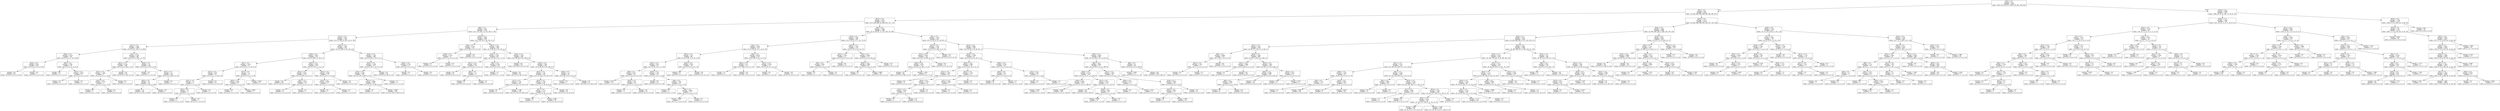 digraph Tree {
node [shape=box] ;
0 [label="X[2] <= 0.5\nentropy = 3.17\nsamples = 8798\nvalue = [995, 976, 976, 971, 1000, 978, 981, 959, 962]"] ;
1 [label="X[5] <= 0.5\nentropy = 2.97\nsamples = 6923\nvalue = [0, 934, 945, 950, 438, 905, 942, 892, 917]"] ;
0 -> 1 [labeldistance=2.5, labelangle=45, headlabel="True"] ;
2 [label="X[23] <= 0.5\nentropy = 2.591\nsamples = 3513\nvalue = [0, 0, 449, 460, 33, 646, 405, 747, 773]"] ;
1 -> 2 ;
3 [label="X[8] <= 0.5\nentropy = 2.28\nsamples = 2224\nvalue = [0, 0, 323, 365, 12, 514, 305, 0, 705]"] ;
2 -> 3 ;
4 [label="X[11] <= 0.5\nentropy = 1.815\nsamples = 1591\nvalue = [0, 0, 0, 309, 10, 455, 114, 0, 703]"] ;
3 -> 4 ;
5 [label="X[17] <= 0.5\nentropy = 1.238\nsamples = 1090\nvalue = [0, 0, 0, 0, 6, 314, 75, 0, 695]"] ;
4 -> 5 ;
6 [label="X[20] <= 0.5\nentropy = 0.514\nsamples = 701\nvalue = [0, 0, 0, 0, 2, 0, 74, 0, 625]"] ;
5 -> 6 ;
7 [label="X[24] <= 0.5\nentropy = 0.031\nsamples = 623\nvalue = [0, 0, 0, 0, 2, 0, 0, 0, 621]"] ;
6 -> 7 ;
8 [label="entropy = 0.0\nsamples = 621\nvalue = [0, 0, 0, 0, 0, 0, 0, 0, 621]"] ;
7 -> 8 ;
9 [label="entropy = 0.0\nsamples = 2\nvalue = [0, 0, 0, 0, 2, 0, 0, 0, 0]"] ;
7 -> 9 ;
10 [label="X[9] <= 0.5\nentropy = 0.292\nsamples = 78\nvalue = [0, 0, 0, 0, 0, 0, 74, 0, 4]"] ;
6 -> 10 ;
11 [label="entropy = 0.0\nsamples = 72\nvalue = [0, 0, 0, 0, 0, 0, 72, 0, 0]"] ;
10 -> 11 ;
12 [label="X[13] <= 0.5\nentropy = 0.918\nsamples = 6\nvalue = [0, 0, 0, 0, 0, 0, 2, 0, 4]"] ;
10 -> 12 ;
13 [label="entropy = 0.0\nsamples = 4\nvalue = [0, 0, 0, 0, 0, 0, 0, 0, 4]"] ;
12 -> 13 ;
14 [label="entropy = 0.0\nsamples = 2\nvalue = [0, 0, 0, 0, 0, 0, 2, 0, 0]"] ;
12 -> 14 ;
15 [label="X[1] <= 0.5\nentropy = 0.785\nsamples = 389\nvalue = [0, 0, 0, 0, 4, 314, 1, 0, 70]"] ;
5 -> 15 ;
16 [label="X[13] <= 0.5\nentropy = 0.156\nsamples = 249\nvalue = [0, 0, 0, 0, 4, 244, 1, 0, 0]"] ;
15 -> 16 ;
17 [label="X[21] <= 0.5\nentropy = 1.406\nsamples = 8\nvalue = [0, 0, 0, 0, 4, 3, 1, 0, 0]"] ;
16 -> 17 ;
18 [label="X[14] <= 0.5\nentropy = 0.722\nsamples = 5\nvalue = [0, 0, 0, 0, 4, 0, 1, 0, 0]"] ;
17 -> 18 ;
19 [label="entropy = 0.0\nsamples = 1\nvalue = [0, 0, 0, 0, 0, 0, 1, 0, 0]"] ;
18 -> 19 ;
20 [label="entropy = 0.0\nsamples = 4\nvalue = [0, 0, 0, 0, 4, 0, 0, 0, 0]"] ;
18 -> 20 ;
21 [label="entropy = 0.0\nsamples = 3\nvalue = [0, 0, 0, 0, 0, 3, 0, 0, 0]"] ;
17 -> 21 ;
22 [label="entropy = 0.0\nsamples = 241\nvalue = [0, 0, 0, 0, 0, 241, 0, 0, 0]"] ;
16 -> 22 ;
23 [label="X[26] <= 0.5\nentropy = 1.0\nsamples = 140\nvalue = [0, 0, 0, 0, 0, 70, 0, 0, 70]"] ;
15 -> 23 ;
24 [label="entropy = 0.0\nsamples = 2\nvalue = [0, 0, 0, 0, 0, 2, 0, 0, 0]"] ;
23 -> 24 ;
25 [label="X[13] <= 0.5\nentropy = 1.0\nsamples = 138\nvalue = [0, 0, 0, 0, 0, 68, 0, 0, 70]"] ;
23 -> 25 ;
26 [label="X[20] <= 0.5\nentropy = 1.0\nsamples = 137\nvalue = [0, 0, 0, 0, 0, 68, 0, 0, 69]"] ;
25 -> 26 ;
27 [label="entropy = 1.0\nsamples = 136\nvalue = [0, 0, 0, 0, 0, 67, 0, 0, 69]"] ;
26 -> 27 ;
28 [label="entropy = 0.0\nsamples = 1\nvalue = [0, 0, 0, 0, 0, 1, 0, 0, 0]"] ;
26 -> 28 ;
29 [label="entropy = 0.0\nsamples = 1\nvalue = [0, 0, 0, 0, 0, 0, 0, 0, 1]"] ;
25 -> 29 ;
30 [label="X[18] <= 0.5\nentropy = 1.382\nsamples = 501\nvalue = [0, 0, 0, 309, 4, 141, 39, 0, 8]"] ;
4 -> 30 ;
31 [label="X[19] <= 0.5\nentropy = 0.875\nsamples = 235\nvalue = [0, 0, 0, 189, 2, 4, 39, 0, 1]"] ;
30 -> 31 ;
32 [label="X[1] <= 0.5\nentropy = 1.059\nsamples = 52\nvalue = [0, 0, 0, 10, 1, 2, 39, 0, 0]"] ;
31 -> 32 ;
33 [label="X[17] <= 0.5\nentropy = 0.48\nsamples = 37\nvalue = [0, 0, 0, 2, 1, 0, 34, 0, 0]"] ;
32 -> 33 ;
34 [label="X[21] <= 0.5\nentropy = 1.5\nsamples = 4\nvalue = [0, 0, 0, 2, 1, 0, 1, 0, 0]"] ;
33 -> 34 ;
35 [label="X[14] <= 0.5\nentropy = 1.0\nsamples = 2\nvalue = [0, 0, 0, 0, 1, 0, 1, 0, 0]"] ;
34 -> 35 ;
36 [label="entropy = 0.0\nsamples = 1\nvalue = [0, 0, 0, 0, 0, 0, 1, 0, 0]"] ;
35 -> 36 ;
37 [label="entropy = 0.0\nsamples = 1\nvalue = [0, 0, 0, 0, 1, 0, 0, 0, 0]"] ;
35 -> 37 ;
38 [label="entropy = 0.0\nsamples = 2\nvalue = [0, 0, 0, 2, 0, 0, 0, 0, 0]"] ;
34 -> 38 ;
39 [label="entropy = 0.0\nsamples = 33\nvalue = [0, 0, 0, 0, 0, 0, 33, 0, 0]"] ;
33 -> 39 ;
40 [label="X[17] <= 0.5\nentropy = 1.4\nsamples = 15\nvalue = [0, 0, 0, 8, 0, 2, 5, 0, 0]"] ;
32 -> 40 ;
41 [label="X[24] <= 0.5\nentropy = 0.991\nsamples = 9\nvalue = [0, 0, 0, 4, 0, 0, 5, 0, 0]"] ;
40 -> 41 ;
42 [label="entropy = 0.0\nsamples = 2\nvalue = [0, 0, 0, 0, 0, 0, 2, 0, 0]"] ;
41 -> 42 ;
43 [label="entropy = 0.985\nsamples = 7\nvalue = [0, 0, 0, 4, 0, 0, 3, 0, 0]"] ;
41 -> 43 ;
44 [label="entropy = 0.918\nsamples = 6\nvalue = [0, 0, 0, 4, 0, 2, 0, 0, 0]"] ;
40 -> 44 ;
45 [label="X[25] <= 0.5\nentropy = 0.185\nsamples = 183\nvalue = [0, 0, 0, 179, 1, 2, 0, 0, 1]"] ;
31 -> 45 ;
46 [label="X[22] <= 0.5\nentropy = 0.052\nsamples = 170\nvalue = [0, 0, 0, 169, 0, 0, 0, 0, 1]"] ;
45 -> 46 ;
47 [label="entropy = 0.0\nsamples = 158\nvalue = [0, 0, 0, 158, 0, 0, 0, 0, 0]"] ;
46 -> 47 ;
48 [label="X[0] <= 0.5\nentropy = 0.414\nsamples = 12\nvalue = [0, 0, 0, 11, 0, 0, 0, 0, 1]"] ;
46 -> 48 ;
49 [label="entropy = 0.0\nsamples = 11\nvalue = [0, 0, 0, 11, 0, 0, 0, 0, 0]"] ;
48 -> 49 ;
50 [label="entropy = 0.0\nsamples = 1\nvalue = [0, 0, 0, 0, 0, 0, 0, 0, 1]"] ;
48 -> 50 ;
51 [label="X[15] <= 0.5\nentropy = 0.991\nsamples = 13\nvalue = [0, 0, 0, 10, 1, 2, 0, 0, 0]"] ;
45 -> 51 ;
52 [label="X[16] <= 0.5\nentropy = 0.918\nsamples = 3\nvalue = [0, 0, 0, 0, 1, 2, 0, 0, 0]"] ;
51 -> 52 ;
53 [label="entropy = 0.0\nsamples = 2\nvalue = [0, 0, 0, 0, 0, 2, 0, 0, 0]"] ;
52 -> 53 ;
54 [label="entropy = 0.0\nsamples = 1\nvalue = [0, 0, 0, 0, 1, 0, 0, 0, 0]"] ;
52 -> 54 ;
55 [label="entropy = 0.0\nsamples = 10\nvalue = [0, 0, 0, 10, 0, 0, 0, 0, 0]"] ;
51 -> 55 ;
56 [label="X[16] <= 0.5\nentropy = 1.202\nsamples = 266\nvalue = [0, 0, 0, 120, 2, 137, 0, 0, 7]"] ;
30 -> 56 ;
57 [label="X[25] <= 0.5\nentropy = 1.054\nsamples = 257\nvalue = [0, 0, 0, 118, 2, 137, 0, 0, 0]"] ;
56 -> 57 ;
58 [label="X[14] <= 0.5\nentropy = 1.062\nsamples = 229\nvalue = [0, 0, 0, 118, 2, 109, 0, 0, 0]"] ;
57 -> 58 ;
59 [label="X[12] <= 0.5\nentropy = 0.999\nsamples = 225\nvalue = [0, 0, 0, 117, 0, 108, 0, 0, 0]"] ;
58 -> 59 ;
60 [label="entropy = 0.0\nsamples = 1\nvalue = [0, 0, 0, 1, 0, 0, 0, 0, 0]"] ;
59 -> 60 ;
61 [label="entropy = 0.999\nsamples = 224\nvalue = [0, 0, 0, 116, 0, 108, 0, 0, 0]"] ;
59 -> 61 ;
62 [label="entropy = 1.5\nsamples = 4\nvalue = [0, 0, 0, 1, 2, 1, 0, 0, 0]"] ;
58 -> 62 ;
63 [label="entropy = 0.0\nsamples = 28\nvalue = [0, 0, 0, 0, 0, 28, 0, 0, 0]"] ;
57 -> 63 ;
64 [label="X[24] <= 0.5\nentropy = 0.764\nsamples = 9\nvalue = [0, 0, 0, 2, 0, 0, 0, 0, 7]"] ;
56 -> 64 ;
65 [label="entropy = 0.0\nsamples = 7\nvalue = [0, 0, 0, 0, 0, 0, 0, 0, 7]"] ;
64 -> 65 ;
66 [label="entropy = 0.0\nsamples = 2\nvalue = [0, 0, 0, 2, 0, 0, 0, 0, 0]"] ;
64 -> 66 ;
67 [label="X[20] <= 0.5\nentropy = 1.698\nsamples = 633\nvalue = [0, 0, 323, 56, 2, 59, 191, 0, 2]"] ;
3 -> 67 ;
68 [label="X[4] <= 0.5\nentropy = 0.125\nsamples = 233\nvalue = [0, 0, 229, 0, 0, 4, 0, 0, 0]"] ;
67 -> 68 ;
69 [label="X[18] <= 0.5\nentropy = 0.702\nsamples = 21\nvalue = [0, 0, 17, 0, 0, 4, 0, 0, 0]"] ;
68 -> 69 ;
70 [label="entropy = 0.0\nsamples = 4\nvalue = [0, 0, 0, 0, 0, 4, 0, 0, 0]"] ;
69 -> 70 ;
71 [label="entropy = 0.0\nsamples = 17\nvalue = [0, 0, 17, 0, 0, 0, 0, 0, 0]"] ;
69 -> 71 ;
72 [label="entropy = 0.0\nsamples = 212\nvalue = [0, 0, 212, 0, 0, 0, 0, 0, 0]"] ;
68 -> 72 ;
73 [label="X[12] <= 0.5\nentropy = 1.867\nsamples = 400\nvalue = [0, 0, 94, 56, 2, 55, 191, 0, 2]"] ;
67 -> 73 ;
74 [label="X[10] <= 0.5\nentropy = 1.407\nsamples = 60\nvalue = [0, 0, 0, 20, 2, 35, 1, 0, 2]"] ;
73 -> 74 ;
75 [label="X[17] <= 0.5\nentropy = 0.817\nsamples = 24\nvalue = [0, 0, 0, 20, 2, 0, 0, 0, 2]"] ;
74 -> 75 ;
76 [label="entropy = 0.0\nsamples = 20\nvalue = [0, 0, 0, 20, 0, 0, 0, 0, 0]"] ;
75 -> 76 ;
77 [label="X[0] <= 0.5\nentropy = 1.0\nsamples = 4\nvalue = [0, 0, 0, 0, 2, 0, 0, 0, 2]"] ;
75 -> 77 ;
78 [label="entropy = 0.0\nsamples = 2\nvalue = [0, 0, 0, 0, 0, 0, 0, 0, 2]"] ;
77 -> 78 ;
79 [label="entropy = 0.0\nsamples = 2\nvalue = [0, 0, 0, 0, 2, 0, 0, 0, 0]"] ;
77 -> 79 ;
80 [label="X[4] <= 0.5\nentropy = 0.183\nsamples = 36\nvalue = [0, 0, 0, 0, 0, 35, 1, 0, 0]"] ;
74 -> 80 ;
81 [label="entropy = 1.0\nsamples = 2\nvalue = [0, 0, 0, 0, 0, 1, 1, 0, 0]"] ;
80 -> 81 ;
82 [label="entropy = 0.0\nsamples = 34\nvalue = [0, 0, 0, 0, 0, 34, 0, 0, 0]"] ;
80 -> 82 ;
83 [label="X[22] <= 0.5\nentropy = 1.565\nsamples = 340\nvalue = [0, 0, 94, 36, 0, 20, 190, 0, 0]"] ;
73 -> 83 ;
84 [label="entropy = 0.0\nsamples = 38\nvalue = [0, 0, 38, 0, 0, 0, 0, 0, 0]"] ;
83 -> 84 ;
85 [label="X[16] <= 0.5\nentropy = 1.497\nsamples = 302\nvalue = [0, 0, 56, 36, 0, 20, 190, 0, 0]"] ;
83 -> 85 ;
86 [label="X[25] <= 0.5\nentropy = 1.36\nsamples = 210\nvalue = [0, 0, 11, 36, 0, 20, 143, 0, 0]"] ;
85 -> 86 ;
87 [label="X[17] <= 0.5\nentropy = 1.231\nsamples = 162\nvalue = [0, 0, 11, 34, 0, 4, 113, 0, 0]"] ;
86 -> 87 ;
88 [label="entropy = 0.0\nsamples = 4\nvalue = [0, 0, 0, 0, 0, 0, 4, 0, 0]"] ;
87 -> 88 ;
89 [label="entropy = 1.248\nsamples = 158\nvalue = [0, 0, 11, 34, 0, 4, 109, 0, 0]"] ;
87 -> 89 ;
90 [label="X[10] <= 0.5\nentropy = 1.143\nsamples = 48\nvalue = [0, 0, 0, 2, 0, 16, 30, 0, 0]"] ;
86 -> 90 ;
91 [label="X[1] <= 0.5\nentropy = 1.272\nsamples = 32\nvalue = [0, 0, 0, 2, 0, 16, 14, 0, 0]"] ;
90 -> 91 ;
92 [label="entropy = 0.0\nsamples = 2\nvalue = [0, 0, 0, 2, 0, 0, 0, 0, 0]"] ;
91 -> 92 ;
93 [label="entropy = 0.997\nsamples = 30\nvalue = [0, 0, 0, 0, 0, 16, 14, 0, 0]"] ;
91 -> 93 ;
94 [label="entropy = 0.0\nsamples = 16\nvalue = [0, 0, 0, 0, 0, 0, 16, 0, 0]"] ;
90 -> 94 ;
95 [label="X[26] <= 0.5\nentropy = 1.0\nsamples = 92\nvalue = [0, 0, 45, 0, 0, 0, 47, 0, 0]"] ;
85 -> 95 ;
96 [label="entropy = 0.0\nsamples = 1\nvalue = [0, 0, 0, 0, 0, 0, 1, 0, 0]"] ;
95 -> 96 ;
97 [label="entropy = 1.0\nsamples = 91\nvalue = [0, 0, 45, 0, 0, 0, 46, 0, 0]"] ;
95 -> 97 ;
98 [label="X[0] <= 0.5\nentropy = 2.005\nsamples = 1289\nvalue = [0, 0, 126, 95, 21, 132, 100, 747, 68]"] ;
2 -> 98 ;
99 [label="X[16] <= 0.5\nentropy = 2.383\nsamples = 364\nvalue = [0, 0, 118, 52, 12, 1, 41, 73, 67]"] ;
98 -> 99 ;
100 [label="X[4] <= 0.5\nentropy = 2.039\nsamples = 232\nvalue = [0, 0, 118, 42, 12, 1, 33, 6, 20]"] ;
99 -> 100 ;
101 [label="X[10] <= 0.5\nentropy = 2.34\nsamples = 98\nvalue = [0, 0, 9, 20, 12, 0, 33, 4, 20]"] ;
100 -> 101 ;
102 [label="X[13] <= 0.5\nentropy = 2.012\nsamples = 62\nvalue = [0, 0, 9, 20, 12, 0, 1, 0, 20]"] ;
101 -> 102 ;
103 [label="X[8] <= 0.5\nentropy = 0.971\nsamples = 30\nvalue = [0, 0, 0, 18, 12, 0, 0, 0, 0]"] ;
102 -> 103 ;
104 [label="entropy = 0.414\nsamples = 12\nvalue = [0, 0, 0, 1, 11, 0, 0, 0, 0]"] ;
103 -> 104 ;
105 [label="X[19] <= 0.5\nentropy = 0.31\nsamples = 18\nvalue = [0, 0, 0, 17, 1, 0, 0, 0, 0]"] ;
103 -> 105 ;
106 [label="entropy = 1.0\nsamples = 2\nvalue = [0, 0, 0, 1, 1, 0, 0, 0, 0]"] ;
105 -> 106 ;
107 [label="entropy = 0.0\nsamples = 16\nvalue = [0, 0, 0, 16, 0, 0, 0, 0, 0]"] ;
105 -> 107 ;
108 [label="X[24] <= 0.5\nentropy = 1.345\nsamples = 32\nvalue = [0, 0, 9, 2, 0, 0, 1, 0, 20]"] ;
102 -> 108 ;
109 [label="entropy = 0.0\nsamples = 20\nvalue = [0, 0, 0, 0, 0, 0, 0, 0, 20]"] ;
108 -> 109 ;
110 [label="X[8] <= 0.5\nentropy = 1.041\nsamples = 12\nvalue = [0, 0, 9, 2, 0, 0, 1, 0, 0]"] ;
108 -> 110 ;
111 [label="entropy = 0.0\nsamples = 1\nvalue = [0, 0, 0, 0, 0, 0, 1, 0, 0]"] ;
110 -> 111 ;
112 [label="X[9] <= 0.5\nentropy = 0.684\nsamples = 11\nvalue = [0, 0, 9, 2, 0, 0, 0, 0, 0]"] ;
110 -> 112 ;
113 [label="entropy = 0.863\nsamples = 7\nvalue = [0, 0, 5, 2, 0, 0, 0, 0, 0]"] ;
112 -> 113 ;
114 [label="entropy = 0.0\nsamples = 4\nvalue = [0, 0, 4, 0, 0, 0, 0, 0, 0]"] ;
112 -> 114 ;
115 [label="X[20] <= 0.5\nentropy = 0.503\nsamples = 36\nvalue = [0, 0, 0, 0, 0, 0, 32, 4, 0]"] ;
101 -> 115 ;
116 [label="entropy = 0.0\nsamples = 4\nvalue = [0, 0, 0, 0, 0, 0, 0, 4, 0]"] ;
115 -> 116 ;
117 [label="entropy = 0.0\nsamples = 32\nvalue = [0, 0, 0, 0, 0, 0, 32, 0, 0]"] ;
115 -> 117 ;
118 [label="X[6] <= 0.5\nentropy = 0.814\nsamples = 134\nvalue = [0, 0, 109, 22, 0, 1, 0, 2, 0]"] ;
100 -> 118 ;
119 [label="X[26] <= 0.5\nentropy = 0.13\nsamples = 111\nvalue = [0, 0, 109, 0, 0, 0, 0, 2, 0]"] ;
118 -> 119 ;
120 [label="entropy = 1.0\nsamples = 4\nvalue = [0, 0, 2, 0, 0, 0, 0, 2, 0]"] ;
119 -> 120 ;
121 [label="entropy = 0.0\nsamples = 107\nvalue = [0, 0, 107, 0, 0, 0, 0, 0, 0]"] ;
119 -> 121 ;
122 [label="X[11] <= 0.5\nentropy = 0.258\nsamples = 23\nvalue = [0, 0, 0, 22, 0, 1, 0, 0, 0]"] ;
118 -> 122 ;
123 [label="entropy = 0.0\nsamples = 1\nvalue = [0, 0, 0, 0, 0, 1, 0, 0, 0]"] ;
122 -> 123 ;
124 [label="entropy = 0.0\nsamples = 22\nvalue = [0, 0, 0, 22, 0, 0, 0, 0, 0]"] ;
122 -> 124 ;
125 [label="X[19] <= 0.5\nentropy = 1.554\nsamples = 132\nvalue = [0, 0, 0, 10, 0, 0, 8, 67, 47]"] ;
99 -> 125 ;
126 [label="X[11] <= 0.5\nentropy = 1.441\nsamples = 21\nvalue = [0, 0, 0, 10, 0, 0, 8, 3, 0]"] ;
125 -> 126 ;
127 [label="X[4] <= 0.5\nentropy = 0.845\nsamples = 11\nvalue = [0, 0, 0, 0, 0, 0, 8, 3, 0]"] ;
126 -> 127 ;
128 [label="entropy = 0.0\nsamples = 3\nvalue = [0, 0, 0, 0, 0, 0, 0, 3, 0]"] ;
127 -> 128 ;
129 [label="entropy = 0.0\nsamples = 8\nvalue = [0, 0, 0, 0, 0, 0, 8, 0, 0]"] ;
127 -> 129 ;
130 [label="entropy = 0.0\nsamples = 10\nvalue = [0, 0, 0, 10, 0, 0, 0, 0, 0]"] ;
126 -> 130 ;
131 [label="X[3] <= 0.5\nentropy = 0.983\nsamples = 111\nvalue = [0, 0, 0, 0, 0, 0, 0, 64, 47]"] ;
125 -> 131 ;
132 [label="X[26] <= 0.5\nentropy = 0.998\nsamples = 99\nvalue = [0, 0, 0, 0, 0, 0, 0, 52, 47]"] ;
131 -> 132 ;
133 [label="entropy = 0.0\nsamples = 1\nvalue = [0, 0, 0, 0, 0, 0, 0, 1, 0]"] ;
132 -> 133 ;
134 [label="entropy = 0.999\nsamples = 98\nvalue = [0, 0, 0, 0, 0, 0, 0, 51, 47]"] ;
132 -> 134 ;
135 [label="entropy = 0.0\nsamples = 12\nvalue = [0, 0, 0, 0, 0, 0, 0, 12, 0]"] ;
131 -> 135 ;
136 [label="X[4] <= 0.5\nentropy = 1.326\nsamples = 925\nvalue = [0, 0, 8, 43, 9, 131, 59, 674, 1]"] ;
98 -> 136 ;
137 [label="X[15] <= 0.5\nentropy = 1.333\nsamples = 176\nvalue = [0, 0, 0, 0, 0, 106, 23, 47, 0]"] ;
136 -> 137 ;
138 [label="X[11] <= 0.5\nentropy = 0.676\nsamples = 129\nvalue = [0, 0, 0, 0, 0, 106, 23, 0, 0]"] ;
137 -> 138 ;
139 [label="X[20] <= 0.5\nentropy = 0.076\nsamples = 107\nvalue = [0, 0, 0, 0, 0, 106, 1, 0, 0]"] ;
138 -> 139 ;
140 [label="entropy = 0.0\nsamples = 98\nvalue = [0, 0, 0, 0, 0, 98, 0, 0, 0]"] ;
139 -> 140 ;
141 [label="entropy = 0.503\nsamples = 9\nvalue = [0, 0, 0, 0, 0, 8, 1, 0, 0]"] ;
139 -> 141 ;
142 [label="entropy = 0.0\nsamples = 22\nvalue = [0, 0, 0, 0, 0, 0, 22, 0, 0]"] ;
138 -> 142 ;
143 [label="entropy = 0.0\nsamples = 47\nvalue = [0, 0, 0, 0, 0, 0, 0, 47, 0]"] ;
137 -> 143 ;
144 [label="X[13] <= 0.5\nentropy = 0.985\nsamples = 749\nvalue = [0, 0, 8, 43, 9, 25, 36, 627, 1]"] ;
136 -> 144 ;
145 [label="X[20] <= 0.5\nentropy = 2.208\nsamples = 67\nvalue = [0, 0, 4, 0, 9, 14, 24, 15, 1]"] ;
144 -> 145 ;
146 [label="X[18] <= 0.5\nentropy = 1.896\nsamples = 39\nvalue = [0, 0, 3, 0, 6, 14, 0, 15, 1]"] ;
145 -> 146 ;
147 [label="X[11] <= 0.5\nentropy = 1.169\nsamples = 26\nvalue = [0, 0, 0, 0, 0, 10, 0, 15, 1]"] ;
146 -> 147 ;
148 [label="entropy = 0.0\nsamples = 11\nvalue = [0, 0, 0, 0, 0, 0, 0, 11, 0]"] ;
147 -> 148 ;
149 [label="X[14] <= 0.5\nentropy = 1.159\nsamples = 15\nvalue = [0, 0, 0, 0, 0, 10, 0, 4, 1]"] ;
147 -> 149 ;
150 [label="X[25] <= 0.5\nentropy = 0.439\nsamples = 11\nvalue = [0, 0, 0, 0, 0, 10, 0, 0, 1]"] ;
149 -> 150 ;
151 [label="entropy = 0.0\nsamples = 1\nvalue = [0, 0, 0, 0, 0, 0, 0, 0, 1]"] ;
150 -> 151 ;
152 [label="entropy = 0.0\nsamples = 10\nvalue = [0, 0, 0, 0, 0, 10, 0, 0, 0]"] ;
150 -> 152 ;
153 [label="entropy = 0.0\nsamples = 4\nvalue = [0, 0, 0, 0, 0, 0, 0, 4, 0]"] ;
149 -> 153 ;
154 [label="X[14] <= 0.5\nentropy = 1.526\nsamples = 13\nvalue = [0, 0, 3, 0, 6, 4, 0, 0, 0]"] ;
146 -> 154 ;
155 [label="X[17] <= 0.5\nentropy = 0.985\nsamples = 7\nvalue = [0, 0, 3, 0, 0, 4, 0, 0, 0]"] ;
154 -> 155 ;
156 [label="entropy = 0.0\nsamples = 3\nvalue = [0, 0, 3, 0, 0, 0, 0, 0, 0]"] ;
155 -> 156 ;
157 [label="entropy = 0.0\nsamples = 4\nvalue = [0, 0, 0, 0, 0, 4, 0, 0, 0]"] ;
155 -> 157 ;
158 [label="entropy = 0.0\nsamples = 6\nvalue = [0, 0, 0, 0, 6, 0, 0, 0, 0]"] ;
154 -> 158 ;
159 [label="X[26] <= 0.5\nentropy = 0.708\nsamples = 28\nvalue = [0, 0, 1, 0, 3, 0, 24, 0, 0]"] ;
145 -> 159 ;
160 [label="X[10] <= 0.5\nentropy = 0.25\nsamples = 24\nvalue = [0, 0, 1, 0, 0, 0, 23, 0, 0]"] ;
159 -> 160 ;
161 [label="entropy = 0.0\nsamples = 22\nvalue = [0, 0, 0, 0, 0, 0, 22, 0, 0]"] ;
160 -> 161 ;
162 [label="entropy = 1.0\nsamples = 2\nvalue = [0, 0, 1, 0, 0, 0, 1, 0, 0]"] ;
160 -> 162 ;
163 [label="X[11] <= 0.5\nentropy = 0.811\nsamples = 4\nvalue = [0, 0, 0, 0, 3, 0, 1, 0, 0]"] ;
159 -> 163 ;
164 [label="entropy = 0.0\nsamples = 2\nvalue = [0, 0, 0, 0, 2, 0, 0, 0, 0]"] ;
163 -> 164 ;
165 [label="entropy = 1.0\nsamples = 2\nvalue = [0, 0, 0, 0, 1, 0, 1, 0, 0]"] ;
163 -> 165 ;
166 [label="X[19] <= 0.5\nentropy = 0.634\nsamples = 682\nvalue = [0, 0, 4, 43, 0, 11, 12, 612, 0]"] ;
144 -> 166 ;
167 [label="X[6] <= 0.5\nentropy = 0.897\nsamples = 375\nvalue = [0, 0, 0, 43, 0, 11, 12, 309, 0]"] ;
166 -> 167 ;
168 [label="X[10] <= 0.5\nentropy = 0.578\nsamples = 332\nvalue = [0, 0, 0, 11, 0, 7, 12, 302, 0]"] ;
167 -> 168 ;
169 [label="X[26] <= 0.5\nentropy = 0.606\nsamples = 211\nvalue = [0, 0, 0, 11, 0, 0, 12, 188, 0]"] ;
168 -> 169 ;
170 [label="entropy = 0.206\nsamples = 31\nvalue = [0, 0, 0, 0, 0, 0, 1, 30, 0]"] ;
169 -> 170 ;
171 [label="entropy = 0.658\nsamples = 180\nvalue = [0, 0, 0, 11, 0, 0, 11, 158, 0]"] ;
169 -> 171 ;
172 [label="X[17] <= 0.5\nentropy = 0.319\nsamples = 121\nvalue = [0, 0, 0, 0, 0, 7, 0, 114, 0]"] ;
168 -> 172 ;
173 [label="entropy = 0.0\nsamples = 109\nvalue = [0, 0, 0, 0, 0, 0, 0, 109, 0]"] ;
172 -> 173 ;
174 [label="X[24] <= 0.5\nentropy = 0.98\nsamples = 12\nvalue = [0, 0, 0, 0, 0, 7, 0, 5, 0]"] ;
172 -> 174 ;
175 [label="entropy = 0.946\nsamples = 11\nvalue = [0, 0, 0, 0, 0, 7, 0, 4, 0]"] ;
174 -> 175 ;
176 [label="entropy = 0.0\nsamples = 1\nvalue = [0, 0, 0, 0, 0, 0, 0, 1, 0]"] ;
174 -> 176 ;
177 [label="X[11] <= 0.5\nentropy = 1.062\nsamples = 43\nvalue = [0, 0, 0, 32, 0, 4, 0, 7, 0]"] ;
167 -> 177 ;
178 [label="X[26] <= 0.5\nentropy = 0.722\nsamples = 5\nvalue = [0, 0, 0, 0, 0, 4, 0, 1, 0]"] ;
177 -> 178 ;
179 [label="entropy = 0.0\nsamples = 1\nvalue = [0, 0, 0, 0, 0, 1, 0, 0, 0]"] ;
178 -> 179 ;
180 [label="entropy = 0.811\nsamples = 4\nvalue = [0, 0, 0, 0, 0, 3, 0, 1, 0]"] ;
178 -> 180 ;
181 [label="X[16] <= 0.5\nentropy = 0.629\nsamples = 38\nvalue = [0, 0, 0, 32, 0, 0, 0, 6, 0]"] ;
177 -> 181 ;
182 [label="X[26] <= 0.5\nentropy = 0.937\nsamples = 17\nvalue = [0, 0, 0, 11, 0, 0, 0, 6, 0]"] ;
181 -> 182 ;
183 [label="entropy = 0.0\nsamples = 1\nvalue = [0, 0, 0, 1, 0, 0, 0, 0, 0]"] ;
182 -> 183 ;
184 [label="entropy = 0.954\nsamples = 16\nvalue = [0, 0, 0, 10, 0, 0, 0, 6, 0]"] ;
182 -> 184 ;
185 [label="entropy = 0.0\nsamples = 21\nvalue = [0, 0, 0, 21, 0, 0, 0, 0, 0]"] ;
181 -> 185 ;
186 [label="X[6] <= 0.5\nentropy = 0.1\nsamples = 307\nvalue = [0, 0, 4, 0, 0, 0, 0, 303, 0]"] ;
166 -> 186 ;
187 [label="entropy = 0.946\nsamples = 11\nvalue = [0, 0, 4, 0, 0, 0, 0, 7, 0]"] ;
186 -> 187 ;
188 [label="entropy = 0.0\nsamples = 296\nvalue = [0, 0, 0, 0, 0, 0, 0, 296, 0]"] ;
186 -> 188 ;
189 [label="X[14] <= 0.5\nentropy = 2.772\nsamples = 3410\nvalue = [0, 934, 496, 490, 405, 259, 537, 145, 144]"] ;
1 -> 189 ;
190 [label="X[18] <= 0.5\nentropy = 2.545\nsamples = 2888\nvalue = [0, 903, 462, 482, 0, 248, 519, 140, 134]"] ;
189 -> 190 ;
191 [label="X[20] <= 0.5\nentropy = 2.575\nsamples = 2264\nvalue = [0, 428, 460, 482, 0, 112, 519, 136, 127]"] ;
190 -> 191 ;
192 [label="X[12] <= 0.5\nentropy = 1.913\nsamples = 678\nvalue = [0, 60, 277, 235, 0, 3, 0, 86, 17]"] ;
191 -> 192 ;
193 [label="X[0] <= 0.5\nentropy = 0.069\nsamples = 278\nvalue = [0, 1, 276, 1, 0, 0, 0, 0, 0]"] ;
192 -> 193 ;
194 [label="X[15] <= 0.5\nentropy = 1.585\nsamples = 3\nvalue = [0, 1, 1, 1, 0, 0, 0, 0, 0]"] ;
193 -> 194 ;
195 [label="entropy = 0.0\nsamples = 1\nvalue = [0, 1, 0, 0, 0, 0, 0, 0, 0]"] ;
194 -> 195 ;
196 [label="entropy = 1.0\nsamples = 2\nvalue = [0, 0, 1, 1, 0, 0, 0, 0, 0]"] ;
194 -> 196 ;
197 [label="entropy = 0.0\nsamples = 275\nvalue = [0, 0, 275, 0, 0, 0, 0, 0, 0]"] ;
193 -> 197 ;
198 [label="X[16] <= 0.5\nentropy = 1.605\nsamples = 400\nvalue = [0, 59, 1, 234, 0, 3, 0, 86, 17]"] ;
192 -> 198 ;
199 [label="X[11] <= 0.5\nentropy = 0.098\nsamples = 237\nvalue = [0, 0, 0, 234, 0, 3, 0, 0, 0]"] ;
198 -> 199 ;
200 [label="entropy = 0.0\nsamples = 3\nvalue = [0, 0, 0, 0, 0, 3, 0, 0, 0]"] ;
199 -> 200 ;
201 [label="entropy = 0.0\nsamples = 234\nvalue = [0, 0, 0, 234, 0, 0, 0, 0, 0]"] ;
199 -> 201 ;
202 [label="X[22] <= 0.5\nentropy = 1.403\nsamples = 163\nvalue = [0, 59, 1, 0, 0, 0, 0, 86, 17]"] ;
198 -> 202 ;
203 [label="X[26] <= 0.5\nentropy = 0.968\nsamples = 142\nvalue = [0, 56, 0, 0, 0, 0, 0, 86, 0]"] ;
202 -> 203 ;
204 [label="X[6] <= 0.5\nentropy = 0.494\nsamples = 37\nvalue = [0, 4, 0, 0, 0, 0, 0, 33, 0]"] ;
203 -> 204 ;
205 [label="entropy = 0.0\nsamples = 4\nvalue = [0, 4, 0, 0, 0, 0, 0, 0, 0]"] ;
204 -> 205 ;
206 [label="entropy = 0.0\nsamples = 33\nvalue = [0, 0, 0, 0, 0, 0, 0, 33, 0]"] ;
204 -> 206 ;
207 [label="entropy = 1.0\nsamples = 105\nvalue = [0, 52, 0, 0, 0, 0, 0, 53, 0]"] ;
203 -> 207 ;
208 [label="X[24] <= 0.5\nentropy = 0.857\nsamples = 21\nvalue = [0, 3, 1, 0, 0, 0, 0, 0, 17]"] ;
202 -> 208 ;
209 [label="entropy = 0.0\nsamples = 17\nvalue = [0, 0, 0, 0, 0, 0, 0, 0, 17]"] ;
208 -> 209 ;
210 [label="entropy = 0.811\nsamples = 4\nvalue = [0, 3, 1, 0, 0, 0, 0, 0, 0]"] ;
208 -> 210 ;
211 [label="X[10] <= 0.5\nentropy = 2.483\nsamples = 1586\nvalue = [0, 368, 183, 247, 0, 109, 519, 50, 110]"] ;
191 -> 211 ;
212 [label="X[13] <= 0.5\nentropy = 2.415\nsamples = 1301\nvalue = [0, 342, 178, 247, 0, 14, 362, 48, 110]"] ;
211 -> 212 ;
213 [label="X[11] <= 0.5\nentropy = 2.157\nsamples = 740\nvalue = [0, 299, 152, 109, 0, 11, 131, 38, 0]"] ;
212 -> 213 ;
214 [label="X[26] <= 0.5\nentropy = 1.304\nsamples = 97\nvalue = [0, 62, 18, 0, 0, 0, 0, 17, 0]"] ;
213 -> 214 ;
215 [label="X[8] <= 0.5\nentropy = 1.175\nsamples = 27\nvalue = [0, 1, 11, 0, 0, 0, 0, 15, 0]"] ;
214 -> 215 ;
216 [label="entropy = 0.0\nsamples = 1\nvalue = [0, 1, 0, 0, 0, 0, 0, 0, 0]"] ;
215 -> 216 ;
217 [label="entropy = 0.983\nsamples = 26\nvalue = [0, 0, 11, 0, 0, 0, 0, 15, 0]"] ;
215 -> 217 ;
218 [label="X[16] <= 0.5\nentropy = 0.652\nsamples = 70\nvalue = [0, 61, 7, 0, 0, 0, 0, 2, 0]"] ;
214 -> 218 ;
219 [label="entropy = 0.0\nsamples = 4\nvalue = [0, 4, 0, 0, 0, 0, 0, 0, 0]"] ;
218 -> 219 ;
220 [label="entropy = 0.679\nsamples = 66\nvalue = [0, 57, 7, 0, 0, 0, 0, 2, 0]"] ;
218 -> 220 ;
221 [label="X[8] <= 0.5\nentropy = 2.166\nsamples = 643\nvalue = [0, 237, 134, 109, 0, 11, 131, 21, 0]"] ;
213 -> 221 ;
222 [label="X[0] <= 0.5\nentropy = 0.469\nsamples = 30\nvalue = [0, 27, 0, 3, 0, 0, 0, 0, 0]"] ;
221 -> 222 ;
223 [label="entropy = 0.0\nsamples = 27\nvalue = [0, 27, 0, 0, 0, 0, 0, 0, 0]"] ;
222 -> 223 ;
224 [label="entropy = 0.0\nsamples = 3\nvalue = [0, 0, 0, 3, 0, 0, 0, 0, 0]"] ;
222 -> 224 ;
225 [label="X[23] <= 0.5\nentropy = 2.193\nsamples = 613\nvalue = [0, 210, 134, 106, 0, 11, 131, 21, 0]"] ;
221 -> 225 ;
226 [label="X[1] <= 0.5\nentropy = 0.485\nsamples = 19\nvalue = [0, 0, 17, 0, 0, 0, 2, 0, 0]"] ;
225 -> 226 ;
227 [label="entropy = 1.0\nsamples = 4\nvalue = [0, 0, 2, 0, 0, 0, 2, 0, 0]"] ;
226 -> 227 ;
228 [label="entropy = 0.0\nsamples = 15\nvalue = [0, 0, 15, 0, 0, 0, 0, 0, 0]"] ;
226 -> 228 ;
229 [label="X[16] <= 0.5\nentropy = 2.191\nsamples = 594\nvalue = [0, 210, 117, 106, 0, 11, 129, 21, 0]"] ;
225 -> 229 ;
230 [label="X[26] <= 0.5\nentropy = 2.191\nsamples = 587\nvalue = [0, 210, 117, 106, 0, 11, 122, 21, 0]"] ;
229 -> 230 ;
231 [label="entropy = 1.944\nsamples = 94\nvalue = [0, 31, 22, 27, 0, 0, 14, 0, 0]"] ;
230 -> 231 ;
232 [label="entropy = 2.208\nsamples = 493\nvalue = [0, 179, 95, 79, 0, 11, 108, 21, 0]"] ;
230 -> 232 ;
233 [label="entropy = 0.0\nsamples = 7\nvalue = [0, 0, 0, 0, 0, 0, 7, 0, 0]"] ;
229 -> 233 ;
234 [label="X[7] <= 0.5\nentropy = 2.119\nsamples = 561\nvalue = [0, 43, 26, 138, 0, 3, 231, 10, 110]"] ;
212 -> 234 ;
235 [label="X[22] <= 0.5\nentropy = 2.271\nsamples = 424\nvalue = [0, 42, 26, 138, 0, 3, 95, 10, 110]"] ;
234 -> 235 ;
236 [label="X[16] <= 0.5\nentropy = 2.183\nsamples = 381\nvalue = [0, 19, 26, 138, 0, 3, 75, 10, 110]"] ;
235 -> 236 ;
237 [label="X[1] <= 0.5\nentropy = 2.153\nsamples = 358\nvalue = [0, 19, 16, 125, 0, 3, 75, 10, 110]"] ;
236 -> 237 ;
238 [label="entropy = 2.171\nsamples = 341\nvalue = [0, 19, 16, 125, 0, 3, 75, 10, 93]"] ;
237 -> 238 ;
239 [label="entropy = 0.0\nsamples = 17\nvalue = [0, 0, 0, 0, 0, 0, 0, 0, 17]"] ;
237 -> 239 ;
240 [label="entropy = 0.988\nsamples = 23\nvalue = [0, 0, 10, 13, 0, 0, 0, 0, 0]"] ;
236 -> 240 ;
241 [label="X[8] <= 0.5\nentropy = 0.996\nsamples = 43\nvalue = [0, 23, 0, 0, 0, 0, 20, 0, 0]"] ;
235 -> 241 ;
242 [label="entropy = 0.0\nsamples = 2\nvalue = [0, 2, 0, 0, 0, 0, 0, 0, 0]"] ;
241 -> 242 ;
243 [label="entropy = 1.0\nsamples = 41\nvalue = [0, 21, 0, 0, 0, 0, 20, 0, 0]"] ;
241 -> 243 ;
244 [label="X[15] <= 0.5\nentropy = 0.062\nsamples = 137\nvalue = [0, 1, 0, 0, 0, 0, 136, 0, 0]"] ;
234 -> 244 ;
245 [label="entropy = 0.0\nsamples = 135\nvalue = [0, 0, 0, 0, 0, 0, 135, 0, 0]"] ;
244 -> 245 ;
246 [label="entropy = 1.0\nsamples = 2\nvalue = [0, 1, 0, 0, 0, 0, 1, 0, 0]"] ;
244 -> 246 ;
247 [label="X[13] <= 0.5\nentropy = 1.47\nsamples = 285\nvalue = [0, 26, 5, 0, 0, 95, 157, 2, 0]"] ;
211 -> 247 ;
248 [label="X[8] <= 0.5\nentropy = 0.107\nsamples = 141\nvalue = [0, 0, 0, 0, 0, 0, 139, 2, 0]"] ;
247 -> 248 ;
249 [label="entropy = 0.0\nsamples = 2\nvalue = [0, 0, 0, 0, 0, 0, 0, 2, 0]"] ;
248 -> 249 ;
250 [label="entropy = 0.0\nsamples = 139\nvalue = [0, 0, 0, 0, 0, 0, 139, 0, 0]"] ;
248 -> 250 ;
251 [label="X[15] <= 0.5\nentropy = 1.385\nsamples = 144\nvalue = [0, 26, 5, 0, 0, 95, 18, 0, 0]"] ;
247 -> 251 ;
252 [label="X[26] <= 0.5\nentropy = 0.674\nsamples = 109\nvalue = [0, 9, 5, 0, 0, 95, 0, 0, 0]"] ;
251 -> 252 ;
253 [label="X[23] <= 0.5\nentropy = 0.211\nsamples = 30\nvalue = [0, 0, 1, 0, 0, 29, 0, 0, 0]"] ;
252 -> 253 ;
254 [label="entropy = 0.0\nsamples = 3\nvalue = [0, 0, 0, 0, 0, 3, 0, 0, 0]"] ;
253 -> 254 ;
255 [label="entropy = 0.229\nsamples = 27\nvalue = [0, 0, 1, 0, 0, 26, 0, 0, 0]"] ;
253 -> 255 ;
256 [label="entropy = 0.792\nsamples = 79\nvalue = [0, 9, 4, 0, 0, 66, 0, 0, 0]"] ;
252 -> 256 ;
257 [label="X[22] <= 0.5\nentropy = 0.999\nsamples = 35\nvalue = [0, 17, 0, 0, 0, 0, 18, 0, 0]"] ;
251 -> 257 ;
258 [label="entropy = 0.0\nsamples = 18\nvalue = [0, 0, 0, 0, 0, 0, 18, 0, 0]"] ;
257 -> 258 ;
259 [label="entropy = 0.0\nsamples = 17\nvalue = [0, 17, 0, 0, 0, 0, 0, 0, 0]"] ;
257 -> 259 ;
260 [label="X[12] <= 0.5\nentropy = 0.925\nsamples = 624\nvalue = [0, 475, 2, 0, 0, 136, 0, 4, 7]"] ;
190 -> 260 ;
261 [label="X[8] <= 0.5\nentropy = 1.176\nsamples = 347\nvalue = [0, 200, 0, 0, 0, 136, 0, 4, 7]"] ;
260 -> 261 ;
262 [label="X[15] <= 0.5\nentropy = 0.986\nsamples = 239\nvalue = [0, 103, 0, 0, 0, 136, 0, 0, 0]"] ;
261 -> 262 ;
263 [label="entropy = 0.0\nsamples = 136\nvalue = [0, 0, 0, 0, 0, 136, 0, 0, 0]"] ;
262 -> 263 ;
264 [label="entropy = 0.0\nsamples = 103\nvalue = [0, 103, 0, 0, 0, 0, 0, 0, 0]"] ;
262 -> 264 ;
265 [label="X[0] <= 0.5\nentropy = 0.571\nsamples = 108\nvalue = [0, 97, 0, 0, 0, 0, 0, 4, 7]"] ;
261 -> 265 ;
266 [label="X[15] <= 0.5\nentropy = 0.986\nsamples = 9\nvalue = [0, 1, 0, 0, 0, 0, 0, 1, 7]"] ;
265 -> 266 ;
267 [label="entropy = 0.0\nsamples = 3\nvalue = [0, 0, 0, 0, 0, 0, 0, 0, 3]"] ;
266 -> 267 ;
268 [label="entropy = 1.252\nsamples = 6\nvalue = [0, 1, 0, 0, 0, 0, 0, 1, 4]"] ;
266 -> 268 ;
269 [label="X[23] <= 0.5\nentropy = 0.196\nsamples = 99\nvalue = [0, 96, 0, 0, 0, 0, 0, 3, 0]"] ;
265 -> 269 ;
270 [label="entropy = 0.0\nsamples = 20\nvalue = [0, 20, 0, 0, 0, 0, 0, 0, 0]"] ;
269 -> 270 ;
271 [label="entropy = 0.233\nsamples = 79\nvalue = [0, 76, 0, 0, 0, 0, 0, 3, 0]"] ;
269 -> 271 ;
272 [label="X[23] <= 0.5\nentropy = 0.062\nsamples = 277\nvalue = [0, 275, 2, 0, 0, 0, 0, 0, 0]"] ;
260 -> 272 ;
273 [label="entropy = 0.0\nsamples = 2\nvalue = [0, 0, 2, 0, 0, 0, 0, 0, 0]"] ;
272 -> 273 ;
274 [label="entropy = 0.0\nsamples = 275\nvalue = [0, 275, 0, 0, 0, 0, 0, 0, 0]"] ;
272 -> 274 ;
275 [label="X[26] <= 0.5\nentropy = 1.333\nsamples = 522\nvalue = [0, 31, 34, 8, 405, 11, 18, 5, 10]"] ;
189 -> 275 ;
276 [label="X[7] <= 0.5\nentropy = 2.385\nsamples = 76\nvalue = [0, 24, 23, 6, 2, 8, 10, 3, 0]"] ;
275 -> 276 ;
277 [label="X[24] <= 0.5\nentropy = 2.239\nsamples = 47\nvalue = [0, 4, 23, 6, 1, 4, 6, 3, 0]"] ;
276 -> 277 ;
278 [label="X[22] <= 0.5\nentropy = 0.454\nsamples = 21\nvalue = [0, 0, 19, 0, 0, 0, 2, 0, 0]"] ;
277 -> 278 ;
279 [label="entropy = 0.0\nsamples = 16\nvalue = [0, 0, 16, 0, 0, 0, 0, 0, 0]"] ;
278 -> 279 ;
280 [label="X[11] <= 0.5\nentropy = 0.971\nsamples = 5\nvalue = [0, 0, 3, 0, 0, 0, 2, 0, 0]"] ;
278 -> 280 ;
281 [label="entropy = 0.0\nsamples = 2\nvalue = [0, 0, 2, 0, 0, 0, 0, 0, 0]"] ;
280 -> 281 ;
282 [label="entropy = 0.918\nsamples = 3\nvalue = [0, 0, 1, 0, 0, 0, 2, 0, 0]"] ;
280 -> 282 ;
283 [label="X[19] <= 0.5\nentropy = 2.69\nsamples = 26\nvalue = [0, 4, 4, 6, 1, 4, 4, 3, 0]"] ;
277 -> 283 ;
284 [label="entropy = 2.203\nsamples = 16\nvalue = [0, 3, 4, 0, 0, 4, 4, 1, 0]"] ;
283 -> 284 ;
285 [label="X[16] <= 0.5\nentropy = 1.571\nsamples = 10\nvalue = [0, 1, 0, 6, 1, 0, 0, 2, 0]"] ;
283 -> 285 ;
286 [label="entropy = 0.0\nsamples = 6\nvalue = [0, 0, 0, 6, 0, 0, 0, 0, 0]"] ;
285 -> 286 ;
287 [label="entropy = 1.5\nsamples = 4\nvalue = [0, 1, 0, 0, 1, 0, 0, 2, 0]"] ;
285 -> 287 ;
288 [label="X[25] <= 0.5\nentropy = 1.326\nsamples = 29\nvalue = [0, 20, 0, 0, 1, 4, 4, 0, 0]"] ;
276 -> 288 ;
289 [label="entropy = 0.0\nsamples = 19\nvalue = [0, 19, 0, 0, 0, 0, 0, 0, 0]"] ;
288 -> 289 ;
290 [label="X[11] <= 0.5\nentropy = 1.722\nsamples = 10\nvalue = [0, 1, 0, 0, 1, 4, 4, 0, 0]"] ;
288 -> 290 ;
291 [label="X[17] <= 0.5\nentropy = 1.252\nsamples = 6\nvalue = [0, 1, 0, 0, 1, 4, 0, 0, 0]"] ;
290 -> 291 ;
292 [label="entropy = 1.0\nsamples = 2\nvalue = [0, 1, 0, 0, 1, 0, 0, 0, 0]"] ;
291 -> 292 ;
293 [label="entropy = 0.0\nsamples = 4\nvalue = [0, 0, 0, 0, 0, 4, 0, 0, 0]"] ;
291 -> 293 ;
294 [label="entropy = 0.0\nsamples = 4\nvalue = [0, 0, 0, 0, 0, 0, 4, 0, 0]"] ;
290 -> 294 ;
295 [label="X[15] <= 0.5\nentropy = 0.703\nsamples = 446\nvalue = [0, 7, 11, 2, 403, 3, 8, 2, 10]"] ;
275 -> 295 ;
296 [label="X[23] <= 0.5\nentropy = 0.372\nsamples = 409\nvalue = [0, 4, 3, 2, 391, 3, 4, 0, 2]"] ;
295 -> 296 ;
297 [label="X[21] <= 0.5\nentropy = 1.894\nsamples = 43\nvalue = [0, 3, 3, 2, 27, 2, 4, 0, 2]"] ;
296 -> 297 ;
298 [label="X[8] <= 0.5\nentropy = 1.157\nsamples = 10\nvalue = [0, 0, 2, 1, 7, 0, 0, 0, 0]"] ;
297 -> 298 ;
299 [label="X[9] <= 0.5\nentropy = 1.0\nsamples = 2\nvalue = [0, 0, 0, 1, 1, 0, 0, 0, 0]"] ;
298 -> 299 ;
300 [label="entropy = 0.0\nsamples = 1\nvalue = [0, 0, 0, 1, 0, 0, 0, 0, 0]"] ;
299 -> 300 ;
301 [label="entropy = 0.0\nsamples = 1\nvalue = [0, 0, 0, 0, 1, 0, 0, 0, 0]"] ;
299 -> 301 ;
302 [label="X[11] <= 0.5\nentropy = 0.811\nsamples = 8\nvalue = [0, 0, 2, 0, 6, 0, 0, 0, 0]"] ;
298 -> 302 ;
303 [label="entropy = 0.0\nsamples = 1\nvalue = [0, 0, 1, 0, 0, 0, 0, 0, 0]"] ;
302 -> 303 ;
304 [label="X[19] <= 0.5\nentropy = 0.592\nsamples = 7\nvalue = [0, 0, 1, 0, 6, 0, 0, 0, 0]"] ;
302 -> 304 ;
305 [label="entropy = 0.811\nsamples = 4\nvalue = [0, 0, 1, 0, 3, 0, 0, 0, 0]"] ;
304 -> 305 ;
306 [label="entropy = 0.0\nsamples = 3\nvalue = [0, 0, 0, 0, 3, 0, 0, 0, 0]"] ;
304 -> 306 ;
307 [label="X[11] <= 0.5\nentropy = 1.917\nsamples = 33\nvalue = [0, 3, 1, 1, 20, 2, 4, 0, 2]"] ;
297 -> 307 ;
308 [label="X[6] <= 0.5\nentropy = 1.0\nsamples = 2\nvalue = [0, 1, 0, 0, 0, 0, 1, 0, 0]"] ;
307 -> 308 ;
309 [label="entropy = 0.0\nsamples = 1\nvalue = [0, 1, 0, 0, 0, 0, 0, 0, 0]"] ;
308 -> 309 ;
310 [label="entropy = 0.0\nsamples = 1\nvalue = [0, 0, 0, 0, 0, 0, 1, 0, 0]"] ;
308 -> 310 ;
311 [label="entropy = 1.819\nsamples = 31\nvalue = [0, 2, 1, 1, 20, 2, 3, 0, 2]"] ;
307 -> 311 ;
312 [label="X[11] <= 0.5\nentropy = 0.054\nsamples = 366\nvalue = [0, 1, 0, 0, 364, 1, 0, 0, 0]"] ;
296 -> 312 ;
313 [label="entropy = 0.0\nsamples = 1\nvalue = [0, 1, 0, 0, 0, 0, 0, 0, 0]"] ;
312 -> 313 ;
314 [label="X[18] <= 0.5\nentropy = 0.027\nsamples = 365\nvalue = [0, 0, 0, 0, 364, 1, 0, 0, 0]"] ;
312 -> 314 ;
315 [label="entropy = 0.0\nsamples = 357\nvalue = [0, 0, 0, 0, 357, 0, 0, 0, 0]"] ;
314 -> 315 ;
316 [label="entropy = 0.544\nsamples = 8\nvalue = [0, 0, 0, 0, 7, 1, 0, 0, 0]"] ;
314 -> 316 ;
317 [label="X[23] <= 0.5\nentropy = 2.351\nsamples = 37\nvalue = [0, 3, 8, 0, 12, 0, 4, 2, 8]"] ;
295 -> 317 ;
318 [label="entropy = 0.0\nsamples = 1\nvalue = [0, 1, 0, 0, 0, 0, 0, 0, 0]"] ;
317 -> 318 ;
319 [label="entropy = 2.308\nsamples = 36\nvalue = [0, 2, 8, 0, 12, 0, 4, 2, 8]"] ;
317 -> 319 ;
320 [label="X[14] <= 0.5\nentropy = 1.899\nsamples = 1875\nvalue = [995, 42, 31, 21, 562, 73, 39, 67, 45]"] ;
0 -> 320 [labeldistance=2.5, labelangle=-45, headlabel="False"] ;
321 [label="X[26] <= 0.5\nentropy = 1.343\nsamples = 708\nvalue = [557, 25, 22, 17, 0, 17, 26, 23, 21]"] ;
320 -> 321 ;
322 [label="X[23] <= 0.5\nentropy = 2.749\nsamples = 98\nvalue = [24, 14, 12, 12, 0, 11, 11, 14, 0]"] ;
321 -> 322 ;
323 [label="X[7] <= 0.5\nentropy = 2.252\nsamples = 59\nvalue = [22, 1, 5, 10, 0, 10, 11, 0, 0]"] ;
322 -> 323 ;
324 [label="X[15] <= 0.5\nentropy = 1.794\nsamples = 38\nvalue = [20, 1, 5, 10, 0, 1, 1, 0, 0]"] ;
323 -> 324 ;
325 [label="X[9] <= 0.5\nentropy = 1.891\nsamples = 25\nvalue = [8, 0, 5, 10, 0, 1, 1, 0, 0]"] ;
324 -> 325 ;
326 [label="X[8] <= 0.5\nentropy = 1.159\nsamples = 15\nvalue = [0, 0, 4, 10, 0, 1, 0, 0, 0]"] ;
325 -> 326 ;
327 [label="entropy = 0.0\nsamples = 8\nvalue = [0, 0, 0, 8, 0, 0, 0, 0, 0]"] ;
326 -> 327 ;
328 [label="X[17] <= 0.5\nentropy = 1.379\nsamples = 7\nvalue = [0, 0, 4, 2, 0, 1, 0, 0, 0]"] ;
326 -> 328 ;
329 [label="entropy = 0.0\nsamples = 3\nvalue = [0, 0, 3, 0, 0, 0, 0, 0, 0]"] ;
328 -> 329 ;
330 [label="X[12] <= 0.5\nentropy = 1.5\nsamples = 4\nvalue = [0, 0, 1, 2, 0, 1, 0, 0, 0]"] ;
328 -> 330 ;
331 [label="entropy = 1.0\nsamples = 2\nvalue = [0, 0, 1, 0, 0, 1, 0, 0, 0]"] ;
330 -> 331 ;
332 [label="entropy = 0.0\nsamples = 2\nvalue = [0, 0, 0, 2, 0, 0, 0, 0, 0]"] ;
330 -> 332 ;
333 [label="X[8] <= 0.5\nentropy = 0.922\nsamples = 10\nvalue = [8, 0, 1, 0, 0, 0, 1, 0, 0]"] ;
325 -> 333 ;
334 [label="entropy = 0.0\nsamples = 8\nvalue = [8, 0, 0, 0, 0, 0, 0, 0, 0]"] ;
333 -> 334 ;
335 [label="X[4] <= 0.5\nentropy = 1.0\nsamples = 2\nvalue = [0, 0, 1, 0, 0, 0, 1, 0, 0]"] ;
333 -> 335 ;
336 [label="entropy = 0.0\nsamples = 1\nvalue = [0, 0, 0, 0, 0, 0, 1, 0, 0]"] ;
335 -> 336 ;
337 [label="entropy = 0.0\nsamples = 1\nvalue = [0, 0, 1, 0, 0, 0, 0, 0, 0]"] ;
335 -> 337 ;
338 [label="X[21] <= 0.5\nentropy = 0.391\nsamples = 13\nvalue = [12, 1, 0, 0, 0, 0, 0, 0, 0]"] ;
324 -> 338 ;
339 [label="entropy = 0.0\nsamples = 1\nvalue = [0, 1, 0, 0, 0, 0, 0, 0, 0]"] ;
338 -> 339 ;
340 [label="entropy = 0.0\nsamples = 12\nvalue = [12, 0, 0, 0, 0, 0, 0, 0, 0]"] ;
338 -> 340 ;
341 [label="X[15] <= 0.5\nentropy = 1.357\nsamples = 21\nvalue = [2, 0, 0, 0, 0, 9, 10, 0, 0]"] ;
323 -> 341 ;
342 [label="entropy = 0.0\nsamples = 9\nvalue = [0, 0, 0, 0, 0, 9, 0, 0, 0]"] ;
341 -> 342 ;
343 [label="X[25] <= 0.5\nentropy = 0.65\nsamples = 12\nvalue = [2, 0, 0, 0, 0, 0, 10, 0, 0]"] ;
341 -> 343 ;
344 [label="X[10] <= 0.5\nentropy = 1.0\nsamples = 4\nvalue = [2, 0, 0, 0, 0, 0, 2, 0, 0]"] ;
343 -> 344 ;
345 [label="entropy = 0.918\nsamples = 3\nvalue = [1, 0, 0, 0, 0, 0, 2, 0, 0]"] ;
344 -> 345 ;
346 [label="entropy = 0.0\nsamples = 1\nvalue = [1, 0, 0, 0, 0, 0, 0, 0, 0]"] ;
344 -> 346 ;
347 [label="entropy = 0.0\nsamples = 8\nvalue = [0, 0, 0, 0, 0, 0, 8, 0, 0]"] ;
343 -> 347 ;
348 [label="X[5] <= 0.5\nentropy = 2.079\nsamples = 39\nvalue = [2, 13, 7, 2, 0, 1, 0, 14, 0]"] ;
322 -> 348 ;
349 [label="X[9] <= 0.5\nentropy = 0.567\nsamples = 15\nvalue = [0, 0, 2, 0, 0, 0, 0, 13, 0]"] ;
348 -> 349 ;
350 [label="entropy = 0.0\nsamples = 13\nvalue = [0, 0, 0, 0, 0, 0, 0, 13, 0]"] ;
349 -> 350 ;
351 [label="entropy = 0.0\nsamples = 2\nvalue = [0, 0, 2, 0, 0, 0, 0, 0, 0]"] ;
349 -> 351 ;
352 [label="X[12] <= 0.5\nentropy = 1.93\nsamples = 24\nvalue = [2, 13, 5, 2, 0, 1, 0, 1, 0]"] ;
348 -> 352 ;
353 [label="X[11] <= 0.5\nentropy = 1.658\nsamples = 9\nvalue = [2, 0, 5, 1, 0, 1, 0, 0, 0]"] ;
352 -> 353 ;
354 [label="entropy = 0.0\nsamples = 1\nvalue = [0, 0, 0, 0, 0, 1, 0, 0, 0]"] ;
353 -> 354 ;
355 [label="X[25] <= 0.5\nentropy = 1.299\nsamples = 8\nvalue = [2, 0, 5, 1, 0, 0, 0, 0, 0]"] ;
353 -> 355 ;
356 [label="entropy = 1.149\nsamples = 7\nvalue = [1, 0, 5, 1, 0, 0, 0, 0, 0]"] ;
355 -> 356 ;
357 [label="entropy = 0.0\nsamples = 1\nvalue = [1, 0, 0, 0, 0, 0, 0, 0, 0]"] ;
355 -> 357 ;
358 [label="X[20] <= 0.5\nentropy = 0.7\nsamples = 15\nvalue = [0, 13, 0, 1, 0, 0, 0, 1, 0]"] ;
352 -> 358 ;
359 [label="X[11] <= 0.5\nentropy = 1.0\nsamples = 2\nvalue = [0, 0, 0, 1, 0, 0, 0, 1, 0]"] ;
358 -> 359 ;
360 [label="entropy = 0.0\nsamples = 1\nvalue = [0, 0, 0, 0, 0, 0, 0, 1, 0]"] ;
359 -> 360 ;
361 [label="entropy = 0.0\nsamples = 1\nvalue = [0, 0, 0, 1, 0, 0, 0, 0, 0]"] ;
359 -> 361 ;
362 [label="entropy = 0.0\nsamples = 13\nvalue = [0, 13, 0, 0, 0, 0, 0, 0, 0]"] ;
358 -> 362 ;
363 [label="X[17] <= 0.5\nentropy = 0.883\nsamples = 610\nvalue = [533, 11, 10, 5, 0, 6, 15, 9, 21]"] ;
321 -> 363 ;
364 [label="X[4] <= 0.5\nentropy = 2.369\nsamples = 53\nvalue = [12, 11, 7, 0, 0, 0, 1, 8, 14]"] ;
363 -> 364 ;
365 [label="X[22] <= 0.5\nentropy = 2.159\nsamples = 40\nvalue = [6, 11, 7, 0, 0, 0, 1, 1, 14]"] ;
364 -> 365 ;
366 [label="X[7] <= 0.5\nentropy = 2.162\nsamples = 28\nvalue = [5, 11, 7, 0, 0, 0, 1, 1, 3]"] ;
365 -> 366 ;
367 [label="X[16] <= 0.5\nentropy = 2.296\nsamples = 21\nvalue = [5, 4, 7, 0, 0, 0, 1, 1, 3]"] ;
366 -> 367 ;
368 [label="entropy = 2.302\nsamples = 20\nvalue = [4, 4, 7, 0, 0, 0, 1, 1, 3]"] ;
367 -> 368 ;
369 [label="entropy = 0.0\nsamples = 1\nvalue = [1, 0, 0, 0, 0, 0, 0, 0, 0]"] ;
367 -> 369 ;
370 [label="entropy = 0.0\nsamples = 7\nvalue = [0, 7, 0, 0, 0, 0, 0, 0, 0]"] ;
366 -> 370 ;
371 [label="X[7] <= 0.5\nentropy = 0.414\nsamples = 12\nvalue = [1, 0, 0, 0, 0, 0, 0, 0, 11]"] ;
365 -> 371 ;
372 [label="X[19] <= 0.5\nentropy = 0.722\nsamples = 5\nvalue = [1, 0, 0, 0, 0, 0, 0, 0, 4]"] ;
371 -> 372 ;
373 [label="entropy = 0.0\nsamples = 1\nvalue = [1, 0, 0, 0, 0, 0, 0, 0, 0]"] ;
372 -> 373 ;
374 [label="entropy = 0.0\nsamples = 4\nvalue = [0, 0, 0, 0, 0, 0, 0, 0, 4]"] ;
372 -> 374 ;
375 [label="entropy = 0.0\nsamples = 7\nvalue = [0, 0, 0, 0, 0, 0, 0, 0, 7]"] ;
371 -> 375 ;
376 [label="X[16] <= 0.5\nentropy = 0.996\nsamples = 13\nvalue = [6, 0, 0, 0, 0, 0, 0, 7, 0]"] ;
364 -> 376 ;
377 [label="entropy = 0.0\nsamples = 7\nvalue = [0, 0, 0, 0, 0, 0, 0, 7, 0]"] ;
376 -> 377 ;
378 [label="entropy = 0.0\nsamples = 6\nvalue = [6, 0, 0, 0, 0, 0, 0, 0, 0]"] ;
376 -> 378 ;
379 [label="X[3] <= 0.5\nentropy = 0.492\nsamples = 557\nvalue = [521, 0, 3, 5, 0, 6, 14, 1, 7]"] ;
363 -> 379 ;
380 [label="X[23] <= 0.5\nentropy = 0.369\nsamples = 542\nvalue = [518, 0, 3, 5, 0, 4, 4, 1, 7]"] ;
379 -> 380 ;
381 [label="X[20] <= 0.5\nentropy = 2.418\nsamples = 24\nvalue = [8, 0, 2, 4, 0, 4, 4, 0, 2]"] ;
380 -> 381 ;
382 [label="X[12] <= 0.5\nentropy = 1.0\nsamples = 8\nvalue = [0, 0, 0, 4, 0, 4, 0, 0, 0]"] ;
381 -> 382 ;
383 [label="entropy = 0.0\nsamples = 4\nvalue = [0, 0, 0, 0, 0, 4, 0, 0, 0]"] ;
382 -> 383 ;
384 [label="entropy = 0.0\nsamples = 4\nvalue = [0, 0, 0, 4, 0, 0, 0, 0, 0]"] ;
382 -> 384 ;
385 [label="X[13] <= 0.5\nentropy = 1.75\nsamples = 16\nvalue = [8, 0, 2, 0, 0, 0, 4, 0, 2]"] ;
381 -> 385 ;
386 [label="entropy = 0.0\nsamples = 3\nvalue = [3, 0, 0, 0, 0, 0, 0, 0, 0]"] ;
385 -> 386 ;
387 [label="entropy = 1.884\nsamples = 13\nvalue = [5, 0, 2, 0, 0, 0, 4, 0, 2]"] ;
385 -> 387 ;
388 [label="X[6] <= 0.5\nentropy = 0.139\nsamples = 518\nvalue = [510, 0, 1, 1, 0, 0, 0, 1, 5]"] ;
380 -> 388 ;
389 [label="X[9] <= 0.5\nentropy = 0.057\nsamples = 513\nvalue = [510, 0, 1, 0, 0, 0, 0, 0, 2]"] ;
388 -> 389 ;
390 [label="X[18] <= 0.5\nentropy = 0.02\nsamples = 510\nvalue = [509, 0, 0, 0, 0, 0, 0, 0, 1]"] ;
389 -> 390 ;
391 [label="entropy = 0.0\nsamples = 505\nvalue = [505, 0, 0, 0, 0, 0, 0, 0, 0]"] ;
390 -> 391 ;
392 [label="entropy = 0.722\nsamples = 5\nvalue = [4, 0, 0, 0, 0, 0, 0, 0, 1]"] ;
390 -> 392 ;
393 [label="entropy = 1.585\nsamples = 3\nvalue = [1, 0, 1, 0, 0, 0, 0, 0, 1]"] ;
389 -> 393 ;
394 [label="entropy = 1.371\nsamples = 5\nvalue = [0, 0, 0, 1, 0, 0, 0, 1, 3]"] ;
388 -> 394 ;
395 [label="entropy = 1.242\nsamples = 15\nvalue = [3, 0, 0, 0, 0, 2, 10, 0, 0]"] ;
379 -> 395 ;
396 [label="X[16] <= 0.5\nentropy = 1.785\nsamples = 1167\nvalue = [438, 17, 9, 4, 562, 56, 13, 44, 24]"] ;
320 -> 396 ;
397 [label="X[23] <= 0.5\nentropy = 1.81\nsamples = 1111\nvalue = [402, 17, 9, 4, 542, 56, 13, 44, 24]"] ;
396 -> 397 ;
398 [label="entropy = 0.876\nsamples = 44\nvalue = [31, 0, 0, 0, 13, 0, 0, 0, 0]"] ;
397 -> 398 ;
399 [label="X[25] <= 0.5\nentropy = 1.829\nsamples = 1067\nvalue = [371, 17, 9, 4, 529, 56, 13, 44, 24]"] ;
397 -> 399 ;
400 [label="X[4] <= 0.5\nentropy = 1.834\nsamples = 1043\nvalue = [355, 17, 8, 4, 522, 56, 13, 44, 24]"] ;
399 -> 400 ;
401 [label="X[19] <= 0.5\nentropy = 1.846\nsamples = 1026\nvalue = [353, 17, 8, 4, 507, 56, 13, 44, 24]"] ;
400 -> 401 ;
402 [label="X[7] <= 0.5\nentropy = 1.853\nsamples = 1013\nvalue = [345, 17, 8, 4, 502, 56, 13, 44, 24]"] ;
401 -> 402 ;
403 [label="X[11] <= 0.5\nentropy = 1.859\nsamples = 1004\nvalue = [342, 17, 8, 4, 496, 56, 13, 44, 24]"] ;
402 -> 403 ;
404 [label="entropy = 0.811\nsamples = 4\nvalue = [1, 0, 0, 0, 3, 0, 0, 0, 0]"] ;
403 -> 404 ;
405 [label="entropy = 1.862\nsamples = 1000\nvalue = [341, 17, 8, 4, 493, 56, 13, 44, 24]"] ;
403 -> 405 ;
406 [label="X[26] <= 0.5\nentropy = 0.918\nsamples = 9\nvalue = [3, 0, 0, 0, 6, 0, 0, 0, 0]"] ;
402 -> 406 ;
407 [label="entropy = 0.0\nsamples = 1\nvalue = [0, 0, 0, 0, 1, 0, 0, 0, 0]"] ;
406 -> 407 ;
408 [label="entropy = 0.954\nsamples = 8\nvalue = [3, 0, 0, 0, 5, 0, 0, 0, 0]"] ;
406 -> 408 ;
409 [label="entropy = 0.961\nsamples = 13\nvalue = [8, 0, 0, 0, 5, 0, 0, 0, 0]"] ;
401 -> 409 ;
410 [label="entropy = 0.523\nsamples = 17\nvalue = [2, 0, 0, 0, 15, 0, 0, 0, 0]"] ;
400 -> 410 ;
411 [label="entropy = 1.099\nsamples = 24\nvalue = [16, 0, 1, 0, 7, 0, 0, 0, 0]"] ;
399 -> 411 ;
412 [label="entropy = 0.94\nsamples = 56\nvalue = [36, 0, 0, 0, 20, 0, 0, 0, 0]"] ;
396 -> 412 ;
}